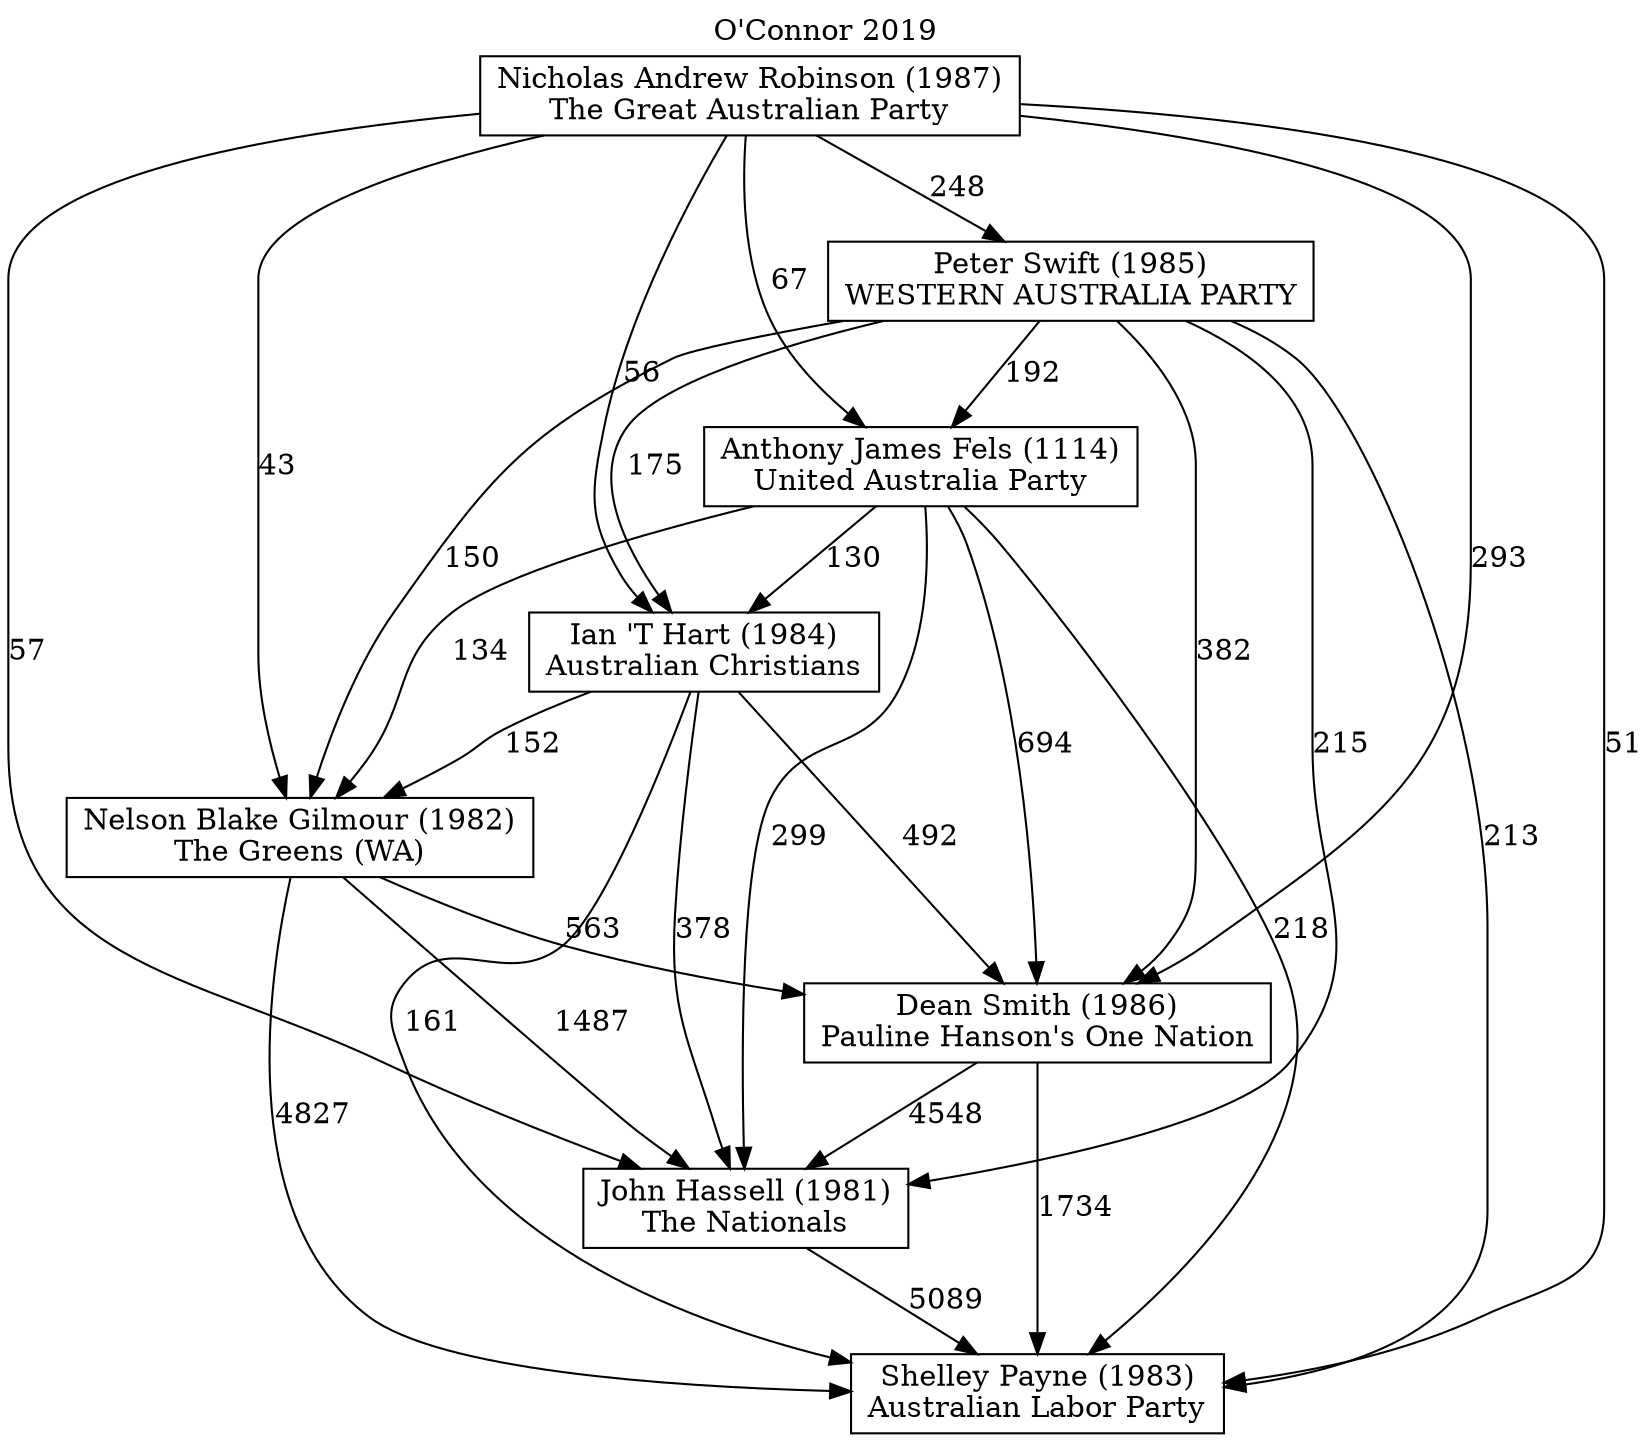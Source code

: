 // House preference flow
digraph "Shelley Payne (1983)_O'Connor_2019" {
	graph [label="O'Connor 2019" labelloc=t mclimit=10]
	node [shape=box]
	"Shelley Payne (1983)" [label="Shelley Payne (1983)
Australian Labor Party"]
	"John Hassell (1981)" [label="John Hassell (1981)
The Nationals"]
	"Dean Smith (1986)" [label="Dean Smith (1986)
Pauline Hanson's One Nation"]
	"Nelson Blake Gilmour (1982)" [label="Nelson Blake Gilmour (1982)
The Greens (WA)"]
	"Ian 'T Hart (1984)" [label="Ian 'T Hart (1984)
Australian Christians"]
	"Anthony James Fels (1114)" [label="Anthony James Fels (1114)
United Australia Party"]
	"Peter Swift (1985)" [label="Peter Swift (1985)
WESTERN AUSTRALIA PARTY"]
	"Nicholas Andrew Robinson (1987)" [label="Nicholas Andrew Robinson (1987)
The Great Australian Party"]
	"John Hassell (1981)" -> "Shelley Payne (1983)" [label=5089]
	"Dean Smith (1986)" -> "John Hassell (1981)" [label=4548]
	"Nelson Blake Gilmour (1982)" -> "Dean Smith (1986)" [label=563]
	"Ian 'T Hart (1984)" -> "Nelson Blake Gilmour (1982)" [label=152]
	"Anthony James Fels (1114)" -> "Ian 'T Hart (1984)" [label=130]
	"Peter Swift (1985)" -> "Anthony James Fels (1114)" [label=192]
	"Nicholas Andrew Robinson (1987)" -> "Peter Swift (1985)" [label=248]
	"Dean Smith (1986)" -> "Shelley Payne (1983)" [label=1734]
	"Nelson Blake Gilmour (1982)" -> "Shelley Payne (1983)" [label=4827]
	"Ian 'T Hart (1984)" -> "Shelley Payne (1983)" [label=161]
	"Anthony James Fels (1114)" -> "Shelley Payne (1983)" [label=218]
	"Peter Swift (1985)" -> "Shelley Payne (1983)" [label=213]
	"Nicholas Andrew Robinson (1987)" -> "Shelley Payne (1983)" [label=51]
	"Nicholas Andrew Robinson (1987)" -> "Anthony James Fels (1114)" [label=67]
	"Peter Swift (1985)" -> "Ian 'T Hart (1984)" [label=175]
	"Nicholas Andrew Robinson (1987)" -> "Ian 'T Hart (1984)" [label=56]
	"Anthony James Fels (1114)" -> "Nelson Blake Gilmour (1982)" [label=134]
	"Peter Swift (1985)" -> "Nelson Blake Gilmour (1982)" [label=150]
	"Nicholas Andrew Robinson (1987)" -> "Nelson Blake Gilmour (1982)" [label=43]
	"Ian 'T Hart (1984)" -> "Dean Smith (1986)" [label=492]
	"Anthony James Fels (1114)" -> "Dean Smith (1986)" [label=694]
	"Peter Swift (1985)" -> "Dean Smith (1986)" [label=382]
	"Nicholas Andrew Robinson (1987)" -> "Dean Smith (1986)" [label=293]
	"Nelson Blake Gilmour (1982)" -> "John Hassell (1981)" [label=1487]
	"Ian 'T Hart (1984)" -> "John Hassell (1981)" [label=378]
	"Anthony James Fels (1114)" -> "John Hassell (1981)" [label=299]
	"Peter Swift (1985)" -> "John Hassell (1981)" [label=215]
	"Nicholas Andrew Robinson (1987)" -> "John Hassell (1981)" [label=57]
}
